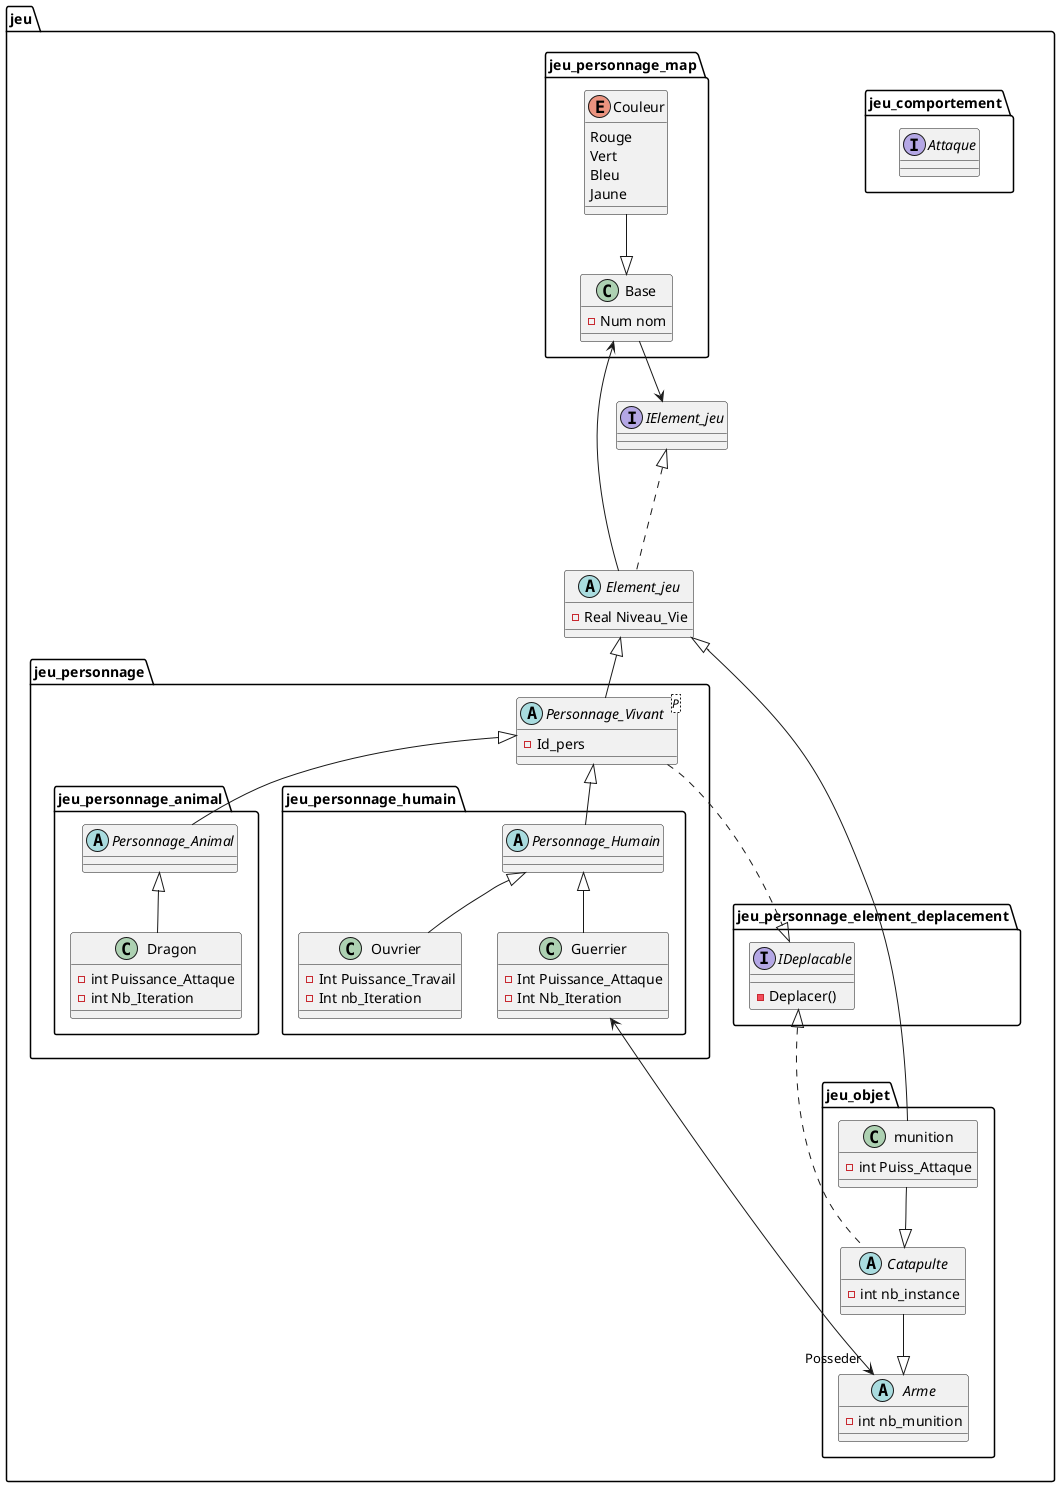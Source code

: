 @startuml jeu_perso_v1
skinparam groupinherintance 2
package jeu {
    Interface IElement_jeu {
    }
    Abstract Element_jeu {
        - Real Niveau_Vie
    }
    package jeu_personnage {
    Abstract Personnage_Vivant <P> {
        - Id_pers
    }
    package jeu_personnage_animal {
        Abstract Personnage_Animal {}
        Class Dragon {
            - int Puissance_Attaque
            - int Nb_Iteration
    }
    }
    package jeu_personnage_humain {
        Abstract Personnage_Humain {}
        Class Ouvrier {
            - Int Puissance_Travail
            - Int nb_Iteration
        }
        Class Guerrier {
            - Int Puissance_Attaque
            - Int Nb_Iteration
        }
    }

    }
    package jeu_objet {
        Class munition {
        - int Puiss_Attaque
        }

        Abstract Catapulte {
            - int nb_instance
        }

        Abstract Arme {
            - int nb_munition
        }
    }

    package jeu_comportement {
        Interface Attaque {}
    }

    package jeu_personnage_map {
        Class Base {
            - Num nom
        }

        Enum Couleur {
            Rouge
            Vert
            Bleu
            Jaune

        }
    }

    package jeu_personnage_element_deplacement {
        interface IDeplacable{
            - Deplacer()
        }
    }

}
IElement_jeu <|... Element_jeu
Element_jeu <|-- Personnage_Vivant
Element_jeu --> Base
Element_jeu <|-- munition
Base --> IElement_jeu
Personnage_Vivant <|-- Personnage_Humain
Personnage_Vivant <|-- Personnage_Animal
Personnage_Animal <|-- Dragon
Personnage_Humain <|-- Guerrier
Personnage_Humain <|-- Ouvrier
munition --|> Catapulte
Catapulte --|> Arme
Guerrier <--> "Posseder" Arme
Couleur --|> Base
IDeplacable <|... Catapulte
Personnage_Vivant ...|> IDeplacable
@enduml